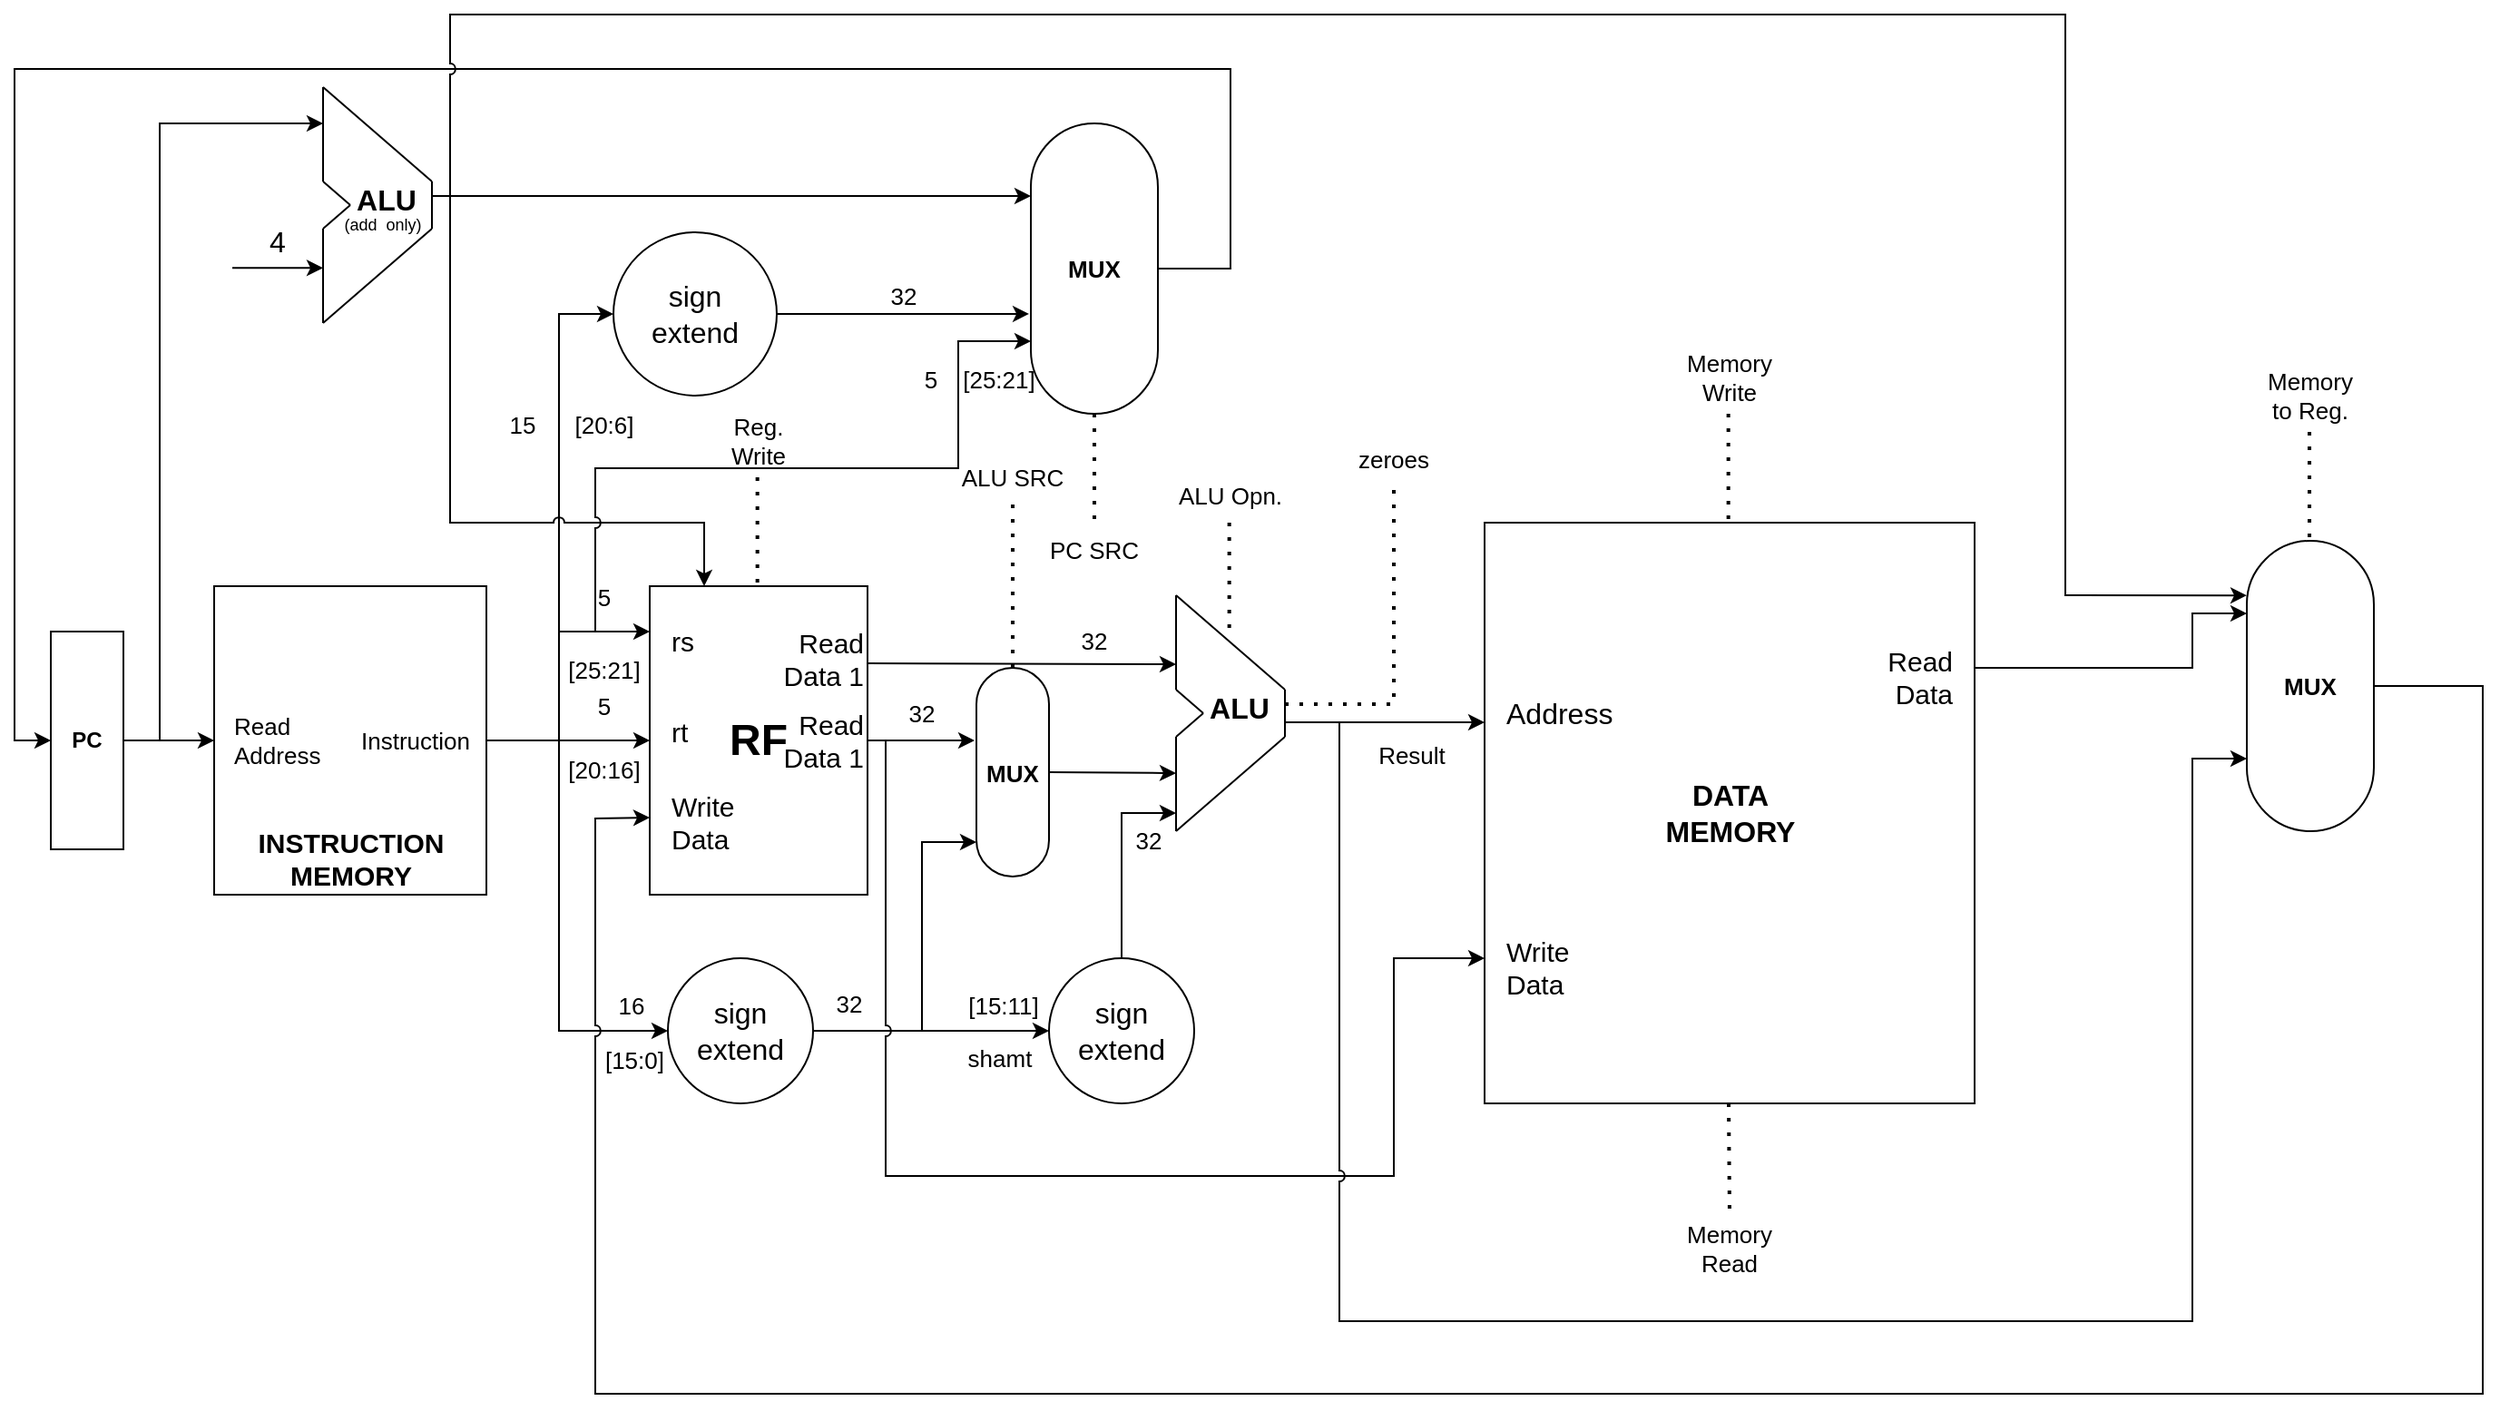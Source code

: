 <mxfile version="20.4.1" type="github">
  <diagram id="tAwUDvQRGgTVKRDvRyu4" name="Page-1">
    <mxGraphModel dx="1342" dy="1000" grid="1" gridSize="10" guides="1" tooltips="1" connect="1" arrows="0" fold="1" page="0" pageScale="1" pageWidth="850" pageHeight="1100" math="0" shadow="0">
      <root>
        <mxCell id="0" />
        <mxCell id="1" parent="0" />
        <mxCell id="PpJ_edgHexwW-YLdvDcn-1" value="&lt;b&gt;PC&lt;/b&gt;" style="rounded=0;whiteSpace=wrap;html=1;rotation=0;" parent="1" vertex="1">
          <mxGeometry x="20" y="220" width="40" height="120" as="geometry" />
        </mxCell>
        <mxCell id="PpJ_edgHexwW-YLdvDcn-6" style="edgeStyle=orthogonalEdgeStyle;rounded=0;orthogonalLoop=1;jettySize=auto;html=1;fontSize=9;strokeColor=default;exitX=1;exitY=0.5;exitDx=0;exitDy=0;" parent="1" source="PpJ_edgHexwW-YLdvDcn-4" target="PpJ_edgHexwW-YLdvDcn-5" edge="1">
          <mxGeometry relative="1" as="geometry">
            <Array as="points">
              <mxPoint x="320" y="280" />
              <mxPoint x="320" y="280" />
            </Array>
          </mxGeometry>
        </mxCell>
        <mxCell id="PpJ_edgHexwW-YLdvDcn-4" value="" style="rounded=0;whiteSpace=wrap;html=1;" parent="1" vertex="1">
          <mxGeometry x="110" y="195" width="150" height="170" as="geometry" />
        </mxCell>
        <mxCell id="PpJ_edgHexwW-YLdvDcn-5" value="" style="rounded=0;whiteSpace=wrap;html=1;fontSize=9;" parent="1" vertex="1">
          <mxGeometry x="350" y="195" width="120" height="170" as="geometry" />
        </mxCell>
        <mxCell id="PpJ_edgHexwW-YLdvDcn-8" value="" style="endArrow=classic;html=1;rounded=0;strokeColor=default;fontSize=9;startArrow=none;" parent="1" edge="1">
          <mxGeometry width="50" height="50" relative="1" as="geometry">
            <mxPoint x="310" y="220" as="sourcePoint" />
            <mxPoint x="350" y="220" as="targetPoint" />
            <Array as="points">
              <mxPoint x="300" y="220" />
            </Array>
          </mxGeometry>
        </mxCell>
        <mxCell id="PpJ_edgHexwW-YLdvDcn-10" value="" style="endArrow=classic;html=1;rounded=0;strokeColor=default;fontSize=9;entryX=0;entryY=0.5;entryDx=0;entryDy=0;" parent="1" target="PpJ_edgHexwW-YLdvDcn-44" edge="1">
          <mxGeometry width="50" height="50" relative="1" as="geometry">
            <mxPoint x="300" y="219.479" as="sourcePoint" />
            <mxPoint x="340" y="440" as="targetPoint" />
            <Array as="points">
              <mxPoint x="300" y="440" />
            </Array>
          </mxGeometry>
        </mxCell>
        <mxCell id="PpJ_edgHexwW-YLdvDcn-11" value="" style="endArrow=classic;html=1;rounded=0;strokeColor=default;fontSize=9;entryX=0;entryY=0.5;entryDx=0;entryDy=0;" parent="1" target="PpJ_edgHexwW-YLdvDcn-12" edge="1">
          <mxGeometry width="50" height="50" relative="1" as="geometry">
            <mxPoint x="300" y="220" as="sourcePoint" />
            <mxPoint x="340" y="40" as="targetPoint" />
            <Array as="points">
              <mxPoint x="300" y="45" />
            </Array>
          </mxGeometry>
        </mxCell>
        <mxCell id="PpJ_edgHexwW-YLdvDcn-12" value="" style="ellipse;whiteSpace=wrap;html=1;aspect=fixed;fontSize=9;" parent="1" vertex="1">
          <mxGeometry x="330" width="90" height="90" as="geometry" />
        </mxCell>
        <mxCell id="PpJ_edgHexwW-YLdvDcn-40" style="edgeStyle=orthogonalEdgeStyle;rounded=0;orthogonalLoop=1;jettySize=auto;html=1;exitX=1;exitY=0.5;exitDx=0;exitDy=0;entryX=0;entryY=0.5;entryDx=0;entryDy=0;strokeColor=default;fontSize=9;" parent="1" source="PpJ_edgHexwW-YLdvDcn-43" target="PpJ_edgHexwW-YLdvDcn-1" edge="1">
          <mxGeometry relative="1" as="geometry">
            <mxPoint x="650" y="25" as="sourcePoint" />
            <Array as="points">
              <mxPoint x="670" y="20" />
              <mxPoint x="670" y="-90" />
              <mxPoint y="-90" />
              <mxPoint y="280" />
            </Array>
          </mxGeometry>
        </mxCell>
        <mxCell id="PpJ_edgHexwW-YLdvDcn-18" value="" style="endArrow=classic;html=1;rounded=0;strokeColor=default;fontSize=9;" parent="1" edge="1">
          <mxGeometry width="50" height="50" relative="1" as="geometry">
            <mxPoint x="80" y="280" as="sourcePoint" />
            <mxPoint x="170" y="-60" as="targetPoint" />
            <Array as="points">
              <mxPoint x="80" y="-60" />
            </Array>
          </mxGeometry>
        </mxCell>
        <mxCell id="PpJ_edgHexwW-YLdvDcn-35" value="" style="group" parent="1" vertex="1" connectable="0">
          <mxGeometry x="640" y="200" width="60" height="130" as="geometry" />
        </mxCell>
        <mxCell id="PpJ_edgHexwW-YLdvDcn-19" value="" style="endArrow=none;html=1;rounded=0;strokeColor=default;fontSize=9;" parent="PpJ_edgHexwW-YLdvDcn-35" edge="1">
          <mxGeometry width="50" height="50" relative="1" as="geometry">
            <mxPoint y="130" as="sourcePoint" />
            <mxPoint x="60" y="78" as="targetPoint" />
          </mxGeometry>
        </mxCell>
        <mxCell id="PpJ_edgHexwW-YLdvDcn-20" value="" style="endArrow=none;html=1;rounded=0;strokeColor=default;fontSize=9;" parent="PpJ_edgHexwW-YLdvDcn-35" edge="1">
          <mxGeometry width="50" height="50" relative="1" as="geometry">
            <mxPoint as="sourcePoint" />
            <mxPoint x="60" y="52" as="targetPoint" />
          </mxGeometry>
        </mxCell>
        <mxCell id="PpJ_edgHexwW-YLdvDcn-22" value="" style="endArrow=none;html=1;rounded=0;strokeColor=default;fontSize=9;" parent="PpJ_edgHexwW-YLdvDcn-35" edge="1">
          <mxGeometry width="50" height="50" relative="1" as="geometry">
            <mxPoint y="78" as="sourcePoint" />
            <mxPoint x="15" y="65" as="targetPoint" />
          </mxGeometry>
        </mxCell>
        <mxCell id="PpJ_edgHexwW-YLdvDcn-24" value="" style="endArrow=none;html=1;rounded=0;strokeColor=default;fontSize=9;" parent="PpJ_edgHexwW-YLdvDcn-35" edge="1">
          <mxGeometry width="50" height="50" relative="1" as="geometry">
            <mxPoint y="52" as="sourcePoint" />
            <mxPoint x="15" y="65" as="targetPoint" />
          </mxGeometry>
        </mxCell>
        <mxCell id="PpJ_edgHexwW-YLdvDcn-25" value="" style="endArrow=none;html=1;rounded=0;strokeColor=default;fontSize=9;" parent="PpJ_edgHexwW-YLdvDcn-35" edge="1">
          <mxGeometry width="50" height="50" relative="1" as="geometry">
            <mxPoint y="52" as="sourcePoint" />
            <mxPoint as="targetPoint" />
          </mxGeometry>
        </mxCell>
        <mxCell id="PpJ_edgHexwW-YLdvDcn-26" value="" style="endArrow=none;html=1;rounded=0;strokeColor=default;fontSize=9;" parent="PpJ_edgHexwW-YLdvDcn-35" edge="1">
          <mxGeometry width="50" height="50" relative="1" as="geometry">
            <mxPoint y="130" as="sourcePoint" />
            <mxPoint y="78" as="targetPoint" />
          </mxGeometry>
        </mxCell>
        <mxCell id="PpJ_edgHexwW-YLdvDcn-27" value="" style="endArrow=none;html=1;rounded=0;strokeColor=default;fontSize=9;" parent="PpJ_edgHexwW-YLdvDcn-35" edge="1">
          <mxGeometry width="50" height="50" relative="1" as="geometry">
            <mxPoint x="60" y="78" as="sourcePoint" />
            <mxPoint x="60" y="52" as="targetPoint" />
          </mxGeometry>
        </mxCell>
        <mxCell id="PpJ_edgHexwW-YLdvDcn-101" value="" style="endArrow=none;dashed=1;html=1;dashPattern=1 3;strokeWidth=2;rounded=0;strokeColor=default;fontSize=13;jumpStyle=arc;exitX=0.5;exitY=1;exitDx=0;exitDy=0;" parent="PpJ_edgHexwW-YLdvDcn-35" edge="1">
          <mxGeometry width="50" height="50" relative="1" as="geometry">
            <mxPoint x="29.33" y="-40" as="sourcePoint" />
            <mxPoint x="29.33" y="20" as="targetPoint" />
          </mxGeometry>
        </mxCell>
        <mxCell id="PpJ_edgHexwW-YLdvDcn-117" value="&lt;font style=&quot;font-size: 16px;&quot;&gt;&lt;b&gt;ALU&lt;/b&gt;&lt;/font&gt;" style="text;html=1;strokeColor=none;fillColor=none;align=center;verticalAlign=middle;whiteSpace=wrap;rounded=0;fontSize=24;" parent="PpJ_edgHexwW-YLdvDcn-35" vertex="1">
          <mxGeometry x="10" y="50" width="50" height="20" as="geometry" />
        </mxCell>
        <mxCell id="PpJ_edgHexwW-YLdvDcn-36" value="" style="endArrow=classic;html=1;rounded=0;strokeColor=default;fontSize=9;" parent="1" edge="1">
          <mxGeometry width="50" height="50" relative="1" as="geometry">
            <mxPoint x="120" y="19.67" as="sourcePoint" />
            <mxPoint x="170" y="19.67" as="targetPoint" />
          </mxGeometry>
        </mxCell>
        <mxCell id="PpJ_edgHexwW-YLdvDcn-38" value="" style="endArrow=classic;html=1;rounded=0;strokeColor=default;fontSize=9;entryX=0;entryY=0.5;entryDx=0;entryDy=0;startArrow=none;" parent="1" target="PpJ_edgHexwW-YLdvDcn-4" edge="1">
          <mxGeometry width="50" height="50" relative="1" as="geometry">
            <mxPoint x="60" y="280" as="sourcePoint" />
            <mxPoint x="90" y="230" as="targetPoint" />
          </mxGeometry>
        </mxCell>
        <mxCell id="PpJ_edgHexwW-YLdvDcn-39" value="" style="endArrow=classic;html=1;rounded=0;strokeColor=default;fontSize=9;entryX=0;entryY=0.25;entryDx=0;entryDy=0;" parent="1" target="PpJ_edgHexwW-YLdvDcn-43" edge="1">
          <mxGeometry width="50" height="50" relative="1" as="geometry">
            <mxPoint x="230" y="-20" as="sourcePoint" />
            <mxPoint x="560" y="-10" as="targetPoint" />
          </mxGeometry>
        </mxCell>
        <mxCell id="PpJ_edgHexwW-YLdvDcn-41" value="" style="endArrow=classic;html=1;rounded=0;strokeColor=default;fontSize=9;entryX=-0.014;entryY=0.656;entryDx=0;entryDy=0;entryPerimeter=0;exitX=1;exitY=0.5;exitDx=0;exitDy=0;" parent="1" source="PpJ_edgHexwW-YLdvDcn-12" target="PpJ_edgHexwW-YLdvDcn-43" edge="1">
          <mxGeometry width="50" height="50" relative="1" as="geometry">
            <mxPoint x="340" y="170" as="sourcePoint" />
            <mxPoint x="560" y="61" as="targetPoint" />
          </mxGeometry>
        </mxCell>
        <mxCell id="PpJ_edgHexwW-YLdvDcn-43" value="&lt;b&gt;&lt;font style=&quot;font-size: 13px;&quot;&gt;MUX&lt;/font&gt;&lt;/b&gt;" style="rounded=1;whiteSpace=wrap;html=1;fontSize=9;arcSize=50;" parent="1" vertex="1">
          <mxGeometry x="560" y="-60" width="70" height="160" as="geometry" />
        </mxCell>
        <mxCell id="PpJ_edgHexwW-YLdvDcn-44" value="" style="ellipse;whiteSpace=wrap;html=1;aspect=fixed;fontSize=9;" parent="1" vertex="1">
          <mxGeometry x="360" y="400" width="80" height="80" as="geometry" />
        </mxCell>
        <mxCell id="PpJ_edgHexwW-YLdvDcn-56" value="" style="endArrow=none;html=1;rounded=0;strokeColor=default;fontSize=9;exitX=1;exitY=0.5;exitDx=0;exitDy=0;entryX=0;entryY=0.5;entryDx=0;entryDy=0;" parent="1" source="PpJ_edgHexwW-YLdvDcn-1" edge="1">
          <mxGeometry width="50" height="50" relative="1" as="geometry">
            <mxPoint x="60" y="280" as="sourcePoint" />
            <mxPoint x="70" y="280" as="targetPoint" />
          </mxGeometry>
        </mxCell>
        <mxCell id="PpJ_edgHexwW-YLdvDcn-63" value="&lt;b&gt;&lt;font style=&quot;font-size: 13px;&quot;&gt;MUX&lt;/font&gt;&lt;/b&gt;" style="rounded=1;whiteSpace=wrap;html=1;fontSize=9;arcSize=50;" parent="1" vertex="1">
          <mxGeometry x="530" y="240" width="40" height="115" as="geometry" />
        </mxCell>
        <mxCell id="PpJ_edgHexwW-YLdvDcn-64" value="" style="endArrow=classic;html=1;rounded=0;strokeColor=default;fontSize=13;exitX=1;exitY=0.5;exitDx=0;exitDy=0;" parent="1" source="PpJ_edgHexwW-YLdvDcn-44" edge="1">
          <mxGeometry width="50" height="50" relative="1" as="geometry">
            <mxPoint x="220" y="250" as="sourcePoint" />
            <mxPoint x="530" y="336" as="targetPoint" />
            <Array as="points">
              <mxPoint x="500" y="440" />
              <mxPoint x="500" y="336" />
            </Array>
          </mxGeometry>
        </mxCell>
        <mxCell id="PpJ_edgHexwW-YLdvDcn-65" value="" style="group" parent="1" vertex="1" connectable="0">
          <mxGeometry x="170" y="-80" width="65" height="130" as="geometry" />
        </mxCell>
        <mxCell id="PpJ_edgHexwW-YLdvDcn-66" value="" style="endArrow=none;html=1;rounded=0;strokeColor=default;fontSize=9;" parent="PpJ_edgHexwW-YLdvDcn-65" edge="1">
          <mxGeometry width="50" height="50" relative="1" as="geometry">
            <mxPoint y="130" as="sourcePoint" />
            <mxPoint x="60" y="78" as="targetPoint" />
          </mxGeometry>
        </mxCell>
        <mxCell id="PpJ_edgHexwW-YLdvDcn-67" value="" style="endArrow=none;html=1;rounded=0;strokeColor=default;fontSize=9;" parent="PpJ_edgHexwW-YLdvDcn-65" edge="1">
          <mxGeometry width="50" height="50" relative="1" as="geometry">
            <mxPoint as="sourcePoint" />
            <mxPoint x="60" y="52" as="targetPoint" />
          </mxGeometry>
        </mxCell>
        <mxCell id="PpJ_edgHexwW-YLdvDcn-68" value="" style="endArrow=none;html=1;rounded=0;strokeColor=default;fontSize=9;" parent="PpJ_edgHexwW-YLdvDcn-65" edge="1">
          <mxGeometry width="50" height="50" relative="1" as="geometry">
            <mxPoint y="78" as="sourcePoint" />
            <mxPoint x="15" y="65" as="targetPoint" />
          </mxGeometry>
        </mxCell>
        <mxCell id="PpJ_edgHexwW-YLdvDcn-69" value="" style="endArrow=none;html=1;rounded=0;strokeColor=default;fontSize=9;" parent="PpJ_edgHexwW-YLdvDcn-65" edge="1">
          <mxGeometry width="50" height="50" relative="1" as="geometry">
            <mxPoint y="52" as="sourcePoint" />
            <mxPoint x="15" y="65" as="targetPoint" />
          </mxGeometry>
        </mxCell>
        <mxCell id="PpJ_edgHexwW-YLdvDcn-70" value="" style="endArrow=none;html=1;rounded=0;strokeColor=default;fontSize=9;" parent="PpJ_edgHexwW-YLdvDcn-65" edge="1">
          <mxGeometry width="50" height="50" relative="1" as="geometry">
            <mxPoint y="52" as="sourcePoint" />
            <mxPoint as="targetPoint" />
          </mxGeometry>
        </mxCell>
        <mxCell id="PpJ_edgHexwW-YLdvDcn-71" value="" style="endArrow=none;html=1;rounded=0;strokeColor=default;fontSize=9;" parent="PpJ_edgHexwW-YLdvDcn-65" edge="1">
          <mxGeometry width="50" height="50" relative="1" as="geometry">
            <mxPoint y="130" as="sourcePoint" />
            <mxPoint y="78" as="targetPoint" />
          </mxGeometry>
        </mxCell>
        <mxCell id="PpJ_edgHexwW-YLdvDcn-72" value="" style="endArrow=none;html=1;rounded=0;strokeColor=default;fontSize=9;" parent="PpJ_edgHexwW-YLdvDcn-65" edge="1">
          <mxGeometry width="50" height="50" relative="1" as="geometry">
            <mxPoint x="60" y="78" as="sourcePoint" />
            <mxPoint x="60" y="52" as="targetPoint" />
          </mxGeometry>
        </mxCell>
        <mxCell id="PpJ_edgHexwW-YLdvDcn-118" value="&lt;font style=&quot;font-size: 16px;&quot;&gt;&lt;b&gt;ALU&lt;/b&gt;&lt;/font&gt;" style="text;html=1;strokeColor=none;fillColor=none;align=center;verticalAlign=middle;whiteSpace=wrap;rounded=0;fontSize=24;" parent="PpJ_edgHexwW-YLdvDcn-65" vertex="1">
          <mxGeometry x="10" y="50" width="50" height="20" as="geometry" />
        </mxCell>
        <mxCell id="N1BQ8RMYfaFA8PW3XxpZ-12" value="&lt;font style=&quot;font-size: 9px;&quot;&gt;(add&amp;nbsp; only)&lt;br&gt;&lt;/font&gt;" style="text;html=1;strokeColor=none;fillColor=none;align=center;verticalAlign=middle;whiteSpace=wrap;rounded=0;" parent="PpJ_edgHexwW-YLdvDcn-65" vertex="1">
          <mxGeometry x="2.5" y="60" width="60" height="30" as="geometry" />
        </mxCell>
        <mxCell id="PpJ_edgHexwW-YLdvDcn-81" value="" style="endArrow=classic;html=1;rounded=0;strokeColor=default;fontSize=13;exitX=1;exitY=0.25;exitDx=0;exitDy=0;" parent="1" source="PpJ_edgHexwW-YLdvDcn-5" edge="1">
          <mxGeometry width="50" height="50" relative="1" as="geometry">
            <mxPoint x="220" y="250" as="sourcePoint" />
            <mxPoint x="640" y="238" as="targetPoint" />
          </mxGeometry>
        </mxCell>
        <mxCell id="PpJ_edgHexwW-YLdvDcn-82" value="" style="endArrow=classic;html=1;rounded=0;strokeColor=default;fontSize=13;exitX=1;exitY=0.5;exitDx=0;exitDy=0;" parent="1" source="PpJ_edgHexwW-YLdvDcn-63" edge="1">
          <mxGeometry width="50" height="50" relative="1" as="geometry">
            <mxPoint x="220" y="250" as="sourcePoint" />
            <mxPoint x="640" y="298" as="targetPoint" />
          </mxGeometry>
        </mxCell>
        <mxCell id="PpJ_edgHexwW-YLdvDcn-83" value="" style="endArrow=classic;html=1;rounded=0;strokeColor=default;fontSize=13;jumpStyle=arc;entryX=0.25;entryY=0;entryDx=0;entryDy=0;" parent="1" target="PpJ_edgHexwW-YLdvDcn-5" edge="1">
          <mxGeometry width="50" height="50" relative="1" as="geometry">
            <mxPoint x="240" y="-20" as="sourcePoint" />
            <mxPoint x="270" y="200" as="targetPoint" />
            <Array as="points">
              <mxPoint x="240" y="160" />
              <mxPoint x="380" y="160" />
            </Array>
          </mxGeometry>
        </mxCell>
        <mxCell id="PpJ_edgHexwW-YLdvDcn-84" value="" style="endArrow=classic;html=1;rounded=0;strokeColor=default;fontSize=13;jumpStyle=arc;exitX=1;exitY=0.5;exitDx=0;exitDy=0;entryX=-0.025;entryY=0.348;entryDx=0;entryDy=0;entryPerimeter=0;" parent="1" source="PpJ_edgHexwW-YLdvDcn-5" target="PpJ_edgHexwW-YLdvDcn-63" edge="1">
          <mxGeometry width="50" height="50" relative="1" as="geometry">
            <mxPoint x="220" y="250" as="sourcePoint" />
            <mxPoint x="270" y="200" as="targetPoint" />
          </mxGeometry>
        </mxCell>
        <mxCell id="PpJ_edgHexwW-YLdvDcn-85" value="" style="endArrow=classic;html=1;rounded=0;strokeColor=default;fontSize=13;jumpStyle=arc;entryX=0;entryY=0.75;entryDx=0;entryDy=0;" parent="1" edge="1">
          <mxGeometry width="50" height="50" relative="1" as="geometry">
            <mxPoint x="480" y="280" as="sourcePoint" />
            <mxPoint x="810" y="400" as="targetPoint" />
            <Array as="points">
              <mxPoint x="480" y="520" />
              <mxPoint x="760" y="520" />
              <mxPoint x="760" y="400" />
            </Array>
          </mxGeometry>
        </mxCell>
        <mxCell id="PpJ_edgHexwW-YLdvDcn-90" value="" style="endArrow=classic;html=1;rounded=0;strokeColor=default;fontSize=13;jumpStyle=arc;" parent="1" edge="1">
          <mxGeometry width="50" height="50" relative="1" as="geometry">
            <mxPoint x="700" y="270" as="sourcePoint" />
            <mxPoint x="810" y="270" as="targetPoint" />
          </mxGeometry>
        </mxCell>
        <mxCell id="PpJ_edgHexwW-YLdvDcn-92" value="&lt;b&gt;&lt;font style=&quot;font-size: 13px;&quot;&gt;MUX&lt;/font&gt;&lt;/b&gt;" style="rounded=1;whiteSpace=wrap;html=1;fontSize=9;arcSize=50;" parent="1" vertex="1">
          <mxGeometry x="1230" y="170" width="70" height="160" as="geometry" />
        </mxCell>
        <mxCell id="PpJ_edgHexwW-YLdvDcn-93" value="" style="endArrow=classic;html=1;rounded=0;strokeColor=default;fontSize=13;jumpStyle=arc;entryX=0;entryY=0.75;entryDx=0;entryDy=0;snapToPoint=1;" parent="1" target="PpJ_edgHexwW-YLdvDcn-92" edge="1">
          <mxGeometry width="50" height="50" relative="1" as="geometry">
            <mxPoint x="730" y="280" as="sourcePoint" />
            <mxPoint x="960" y="210" as="targetPoint" />
            <Array as="points">
              <mxPoint x="730" y="600" />
              <mxPoint x="1200" y="600" />
              <mxPoint x="1200" y="290" />
            </Array>
          </mxGeometry>
        </mxCell>
        <mxCell id="PpJ_edgHexwW-YLdvDcn-94" value="" style="endArrow=none;html=1;rounded=0;strokeColor=default;fontSize=13;jumpStyle=none;" parent="1" edge="1">
          <mxGeometry width="50" height="50" relative="1" as="geometry">
            <mxPoint x="730" y="280" as="sourcePoint" />
            <mxPoint x="730" y="270" as="targetPoint" />
          </mxGeometry>
        </mxCell>
        <mxCell id="PpJ_edgHexwW-YLdvDcn-95" value="" style="endArrow=classic;html=1;rounded=0;strokeColor=default;fontSize=13;jumpStyle=none;entryX=0;entryY=0.25;entryDx=0;entryDy=0;exitX=1;exitY=0.25;exitDx=0;exitDy=0;" parent="1" source="PpJ_edgHexwW-YLdvDcn-97" target="PpJ_edgHexwW-YLdvDcn-92" edge="1">
          <mxGeometry width="50" height="50" relative="1" as="geometry">
            <mxPoint x="1130" y="210" as="sourcePoint" />
            <mxPoint x="1310" y="210" as="targetPoint" />
            <Array as="points">
              <mxPoint x="1200" y="240" />
              <mxPoint x="1200" y="210" />
            </Array>
          </mxGeometry>
        </mxCell>
        <mxCell id="PpJ_edgHexwW-YLdvDcn-96" value="" style="endArrow=classic;html=1;rounded=0;strokeColor=default;fontSize=13;jumpStyle=arc;exitX=1;exitY=0.5;exitDx=0;exitDy=0;entryX=0;entryY=0.75;entryDx=0;entryDy=0;" parent="1" source="PpJ_edgHexwW-YLdvDcn-92" target="PpJ_edgHexwW-YLdvDcn-5" edge="1">
          <mxGeometry width="50" height="50" relative="1" as="geometry">
            <mxPoint x="890" y="260" as="sourcePoint" />
            <mxPoint x="940" y="210" as="targetPoint" />
            <Array as="points">
              <mxPoint x="1360" y="250" />
              <mxPoint x="1360" y="640" />
              <mxPoint x="320" y="640" />
              <mxPoint x="320" y="323" />
            </Array>
          </mxGeometry>
        </mxCell>
        <mxCell id="PpJ_edgHexwW-YLdvDcn-97" value="" style="rounded=0;whiteSpace=wrap;html=1;fontSize=13;fillColor=none;" parent="1" vertex="1">
          <mxGeometry x="810" y="160" width="270" height="320" as="geometry" />
        </mxCell>
        <mxCell id="PpJ_edgHexwW-YLdvDcn-99" value="" style="endArrow=none;dashed=1;html=1;dashPattern=1 3;strokeWidth=2;rounded=0;strokeColor=default;fontSize=13;jumpStyle=arc;exitX=0.5;exitY=1;exitDx=0;exitDy=0;" parent="1" source="PpJ_edgHexwW-YLdvDcn-43" edge="1">
          <mxGeometry width="50" height="50" relative="1" as="geometry">
            <mxPoint x="370" y="320" as="sourcePoint" />
            <mxPoint x="595" y="160" as="targetPoint" />
          </mxGeometry>
        </mxCell>
        <mxCell id="PpJ_edgHexwW-YLdvDcn-100" value="" style="endArrow=none;dashed=1;html=1;dashPattern=1 3;strokeWidth=2;rounded=0;strokeColor=default;fontSize=13;jumpStyle=arc;" parent="1" edge="1">
          <mxGeometry width="50" height="50" relative="1" as="geometry">
            <mxPoint x="550" y="150" as="sourcePoint" />
            <mxPoint x="550" y="240" as="targetPoint" />
          </mxGeometry>
        </mxCell>
        <mxCell id="PpJ_edgHexwW-YLdvDcn-102" value="" style="endArrow=none;dashed=1;html=1;dashPattern=1 3;strokeWidth=2;rounded=0;strokeColor=default;fontSize=13;jumpStyle=arc;exitX=0.5;exitY=1;exitDx=0;exitDy=0;" parent="1" edge="1">
          <mxGeometry width="50" height="50" relative="1" as="geometry">
            <mxPoint x="944.33" y="100" as="sourcePoint" />
            <mxPoint x="944.33" y="160" as="targetPoint" />
          </mxGeometry>
        </mxCell>
        <mxCell id="PpJ_edgHexwW-YLdvDcn-103" value="" style="endArrow=none;dashed=1;html=1;dashPattern=1 3;strokeWidth=2;rounded=0;strokeColor=default;fontSize=13;jumpStyle=arc;exitX=0.5;exitY=1;exitDx=0;exitDy=0;" parent="1" edge="1">
          <mxGeometry width="50" height="50" relative="1" as="geometry">
            <mxPoint x="409.33" y="135" as="sourcePoint" />
            <mxPoint x="409.33" y="195" as="targetPoint" />
          </mxGeometry>
        </mxCell>
        <mxCell id="PpJ_edgHexwW-YLdvDcn-107" value="&lt;div align=&quot;left&quot;&gt;Read Address&lt;br&gt;&lt;/div&gt;" style="text;html=1;strokeColor=none;fillColor=none;align=center;verticalAlign=middle;whiteSpace=wrap;rounded=0;fontSize=13;" parent="1" vertex="1">
          <mxGeometry x="120" y="265" width="60" height="30" as="geometry" />
        </mxCell>
        <mxCell id="PpJ_edgHexwW-YLdvDcn-108" value="&lt;div style=&quot;font-size: 15px;&quot; align=&quot;center&quot;&gt;&lt;b&gt;&lt;font style=&quot;font-size: 15px;&quot;&gt;INSTRUCTION&lt;/font&gt;&lt;/b&gt;&lt;/div&gt;&lt;div style=&quot;font-size: 15px;&quot; align=&quot;center&quot;&gt;&lt;b&gt;&lt;font style=&quot;font-size: 15px;&quot;&gt;MEMORY&lt;br&gt;&lt;/font&gt;&lt;/b&gt;&lt;/div&gt;" style="text;html=1;strokeColor=none;fillColor=none;align=center;verticalAlign=middle;whiteSpace=wrap;rounded=0;fontSize=13;" parent="1" vertex="1">
          <mxGeometry x="137.5" y="330" width="95" height="30" as="geometry" />
        </mxCell>
        <mxCell id="PpJ_edgHexwW-YLdvDcn-109" value="&lt;div align=&quot;right&quot;&gt;Instruction&lt;/div&gt;" style="text;html=1;strokeColor=none;fillColor=none;align=right;verticalAlign=middle;whiteSpace=wrap;rounded=0;fontSize=13;" parent="1" vertex="1">
          <mxGeometry x="180" y="265" width="72.5" height="30" as="geometry" />
        </mxCell>
        <mxCell id="PpJ_edgHexwW-YLdvDcn-110" value="&lt;b&gt;&lt;font style=&quot;font-size: 24px;&quot;&gt;RF&lt;/font&gt;&lt;/b&gt;" style="text;html=1;strokeColor=none;fillColor=none;align=center;verticalAlign=middle;whiteSpace=wrap;rounded=0;fontSize=15;" parent="1" vertex="1">
          <mxGeometry x="380" y="265" width="60" height="30" as="geometry" />
        </mxCell>
        <mxCell id="PpJ_edgHexwW-YLdvDcn-111" value="&lt;div align=&quot;left&quot;&gt;rs&lt;/div&gt;" style="text;html=1;strokeColor=none;fillColor=none;align=left;verticalAlign=middle;whiteSpace=wrap;rounded=0;fontSize=15;" parent="1" vertex="1">
          <mxGeometry x="360" y="210" width="30" height="30" as="geometry" />
        </mxCell>
        <mxCell id="PpJ_edgHexwW-YLdvDcn-112" value="rt" style="text;html=1;strokeColor=none;fillColor=none;align=left;verticalAlign=middle;whiteSpace=wrap;rounded=0;fontSize=15;" parent="1" vertex="1">
          <mxGeometry x="360" y="260" width="30" height="30" as="geometry" />
        </mxCell>
        <mxCell id="PpJ_edgHexwW-YLdvDcn-114" value="&lt;div align=&quot;left&quot;&gt;Write Data&lt;/div&gt;" style="text;html=1;strokeColor=none;fillColor=none;align=left;verticalAlign=middle;whiteSpace=wrap;rounded=0;fontSize=15;" parent="1" vertex="1">
          <mxGeometry x="360" y="310" width="60" height="30" as="geometry" />
        </mxCell>
        <mxCell id="PpJ_edgHexwW-YLdvDcn-115" value="&lt;div align=&quot;right&quot;&gt;Read Data 1&lt;br&gt;&lt;/div&gt;" style="text;html=1;strokeColor=none;fillColor=none;align=right;verticalAlign=middle;whiteSpace=wrap;rounded=0;fontSize=15;" parent="1" vertex="1">
          <mxGeometry x="410" y="220" width="60" height="30" as="geometry" />
        </mxCell>
        <mxCell id="PpJ_edgHexwW-YLdvDcn-116" value="&lt;div align=&quot;right&quot;&gt;Read Data 1&lt;br&gt;&lt;/div&gt;" style="text;html=1;strokeColor=none;fillColor=none;align=right;verticalAlign=middle;whiteSpace=wrap;rounded=0;fontSize=15;" parent="1" vertex="1">
          <mxGeometry x="410" y="265" width="60" height="30" as="geometry" />
        </mxCell>
        <mxCell id="PpJ_edgHexwW-YLdvDcn-121" value="&lt;div align=&quot;left&quot;&gt;Address&lt;/div&gt;" style="text;html=1;strokeColor=none;fillColor=none;align=left;verticalAlign=middle;whiteSpace=wrap;rounded=0;fontSize=16;" parent="1" vertex="1">
          <mxGeometry x="820" y="250" width="60" height="30" as="geometry" />
        </mxCell>
        <mxCell id="PpJ_edgHexwW-YLdvDcn-122" value="&lt;div align=&quot;left&quot;&gt;Write Data&lt;/div&gt;" style="text;html=1;strokeColor=none;fillColor=none;align=left;verticalAlign=middle;whiteSpace=wrap;rounded=0;fontSize=15;" parent="1" vertex="1">
          <mxGeometry x="820" y="390" width="60" height="30" as="geometry" />
        </mxCell>
        <mxCell id="PpJ_edgHexwW-YLdvDcn-123" value="&lt;div align=&quot;right&quot;&gt;Read Data&lt;br&gt;&lt;/div&gt;" style="text;html=1;strokeColor=none;fillColor=none;align=right;verticalAlign=middle;whiteSpace=wrap;rounded=0;fontSize=15;" parent="1" vertex="1">
          <mxGeometry x="1010" y="230" width="60" height="30" as="geometry" />
        </mxCell>
        <mxCell id="PpJ_edgHexwW-YLdvDcn-124" value="" style="endArrow=none;dashed=1;html=1;dashPattern=1 3;strokeWidth=2;rounded=0;strokeColor=default;fontSize=13;jumpStyle=arc;exitX=0.5;exitY=1;exitDx=0;exitDy=0;" parent="1" edge="1">
          <mxGeometry width="50" height="50" relative="1" as="geometry">
            <mxPoint x="944.5" y="480" as="sourcePoint" />
            <mxPoint x="945" y="540" as="targetPoint" />
          </mxGeometry>
        </mxCell>
        <mxCell id="PpJ_edgHexwW-YLdvDcn-125" value="&lt;div&gt;&lt;b&gt;DATA&lt;/b&gt;&lt;/div&gt;&lt;div&gt;&lt;b&gt;MEMORY&lt;br&gt;&lt;/b&gt;&lt;/div&gt;" style="text;html=1;strokeColor=none;fillColor=none;align=center;verticalAlign=middle;whiteSpace=wrap;rounded=0;fontSize=16;" parent="1" vertex="1">
          <mxGeometry x="902.5" y="305" width="85" height="30" as="geometry" />
        </mxCell>
        <mxCell id="PpJ_edgHexwW-YLdvDcn-126" value="" style="endArrow=none;dashed=1;html=1;dashPattern=1 3;strokeWidth=2;rounded=0;strokeColor=default;fontSize=13;jumpStyle=arc;exitX=0.5;exitY=1;exitDx=0;exitDy=0;" parent="1" edge="1">
          <mxGeometry width="50" height="50" relative="1" as="geometry">
            <mxPoint x="1264.5" y="110" as="sourcePoint" />
            <mxPoint x="1264.5" y="170" as="targetPoint" />
          </mxGeometry>
        </mxCell>
        <mxCell id="PpJ_edgHexwW-YLdvDcn-127" value="&lt;div&gt;sign&lt;/div&gt;&lt;div&gt;extend&lt;br&gt;&lt;/div&gt;" style="text;html=1;strokeColor=none;fillColor=none;align=center;verticalAlign=middle;whiteSpace=wrap;rounded=0;fontSize=16;" parent="1" vertex="1">
          <mxGeometry x="370" y="425" width="60" height="30" as="geometry" />
        </mxCell>
        <mxCell id="PpJ_edgHexwW-YLdvDcn-128" value="&lt;div&gt;sign&lt;/div&gt;&lt;div&gt;extend&lt;br&gt;&lt;/div&gt;" style="text;html=1;strokeColor=none;fillColor=none;align=center;verticalAlign=middle;whiteSpace=wrap;rounded=0;fontSize=16;" parent="1" vertex="1">
          <mxGeometry x="345" y="30" width="60" height="30" as="geometry" />
        </mxCell>
        <mxCell id="PpJ_edgHexwW-YLdvDcn-129" value="&lt;font style=&quot;font-size: 13px;&quot;&gt;5&lt;/font&gt;" style="text;html=1;strokeColor=none;fillColor=none;align=center;verticalAlign=middle;whiteSpace=wrap;rounded=0;fontSize=16;" parent="1" vertex="1">
          <mxGeometry x="300" y="190" width="50" height="20" as="geometry" />
        </mxCell>
        <mxCell id="PpJ_edgHexwW-YLdvDcn-130" value="&lt;font style=&quot;font-size: 13px;&quot;&gt;5&lt;/font&gt;" style="text;html=1;strokeColor=none;fillColor=none;align=center;verticalAlign=middle;whiteSpace=wrap;rounded=0;fontSize=16;" parent="1" vertex="1">
          <mxGeometry x="300" y="250" width="50" height="20" as="geometry" />
        </mxCell>
        <mxCell id="PpJ_edgHexwW-YLdvDcn-131" value="&lt;div align=&quot;center&quot;&gt;&lt;font style=&quot;font-size: 13px;&quot;&gt;[25:21]&lt;/font&gt;&lt;/div&gt;" style="text;html=1;strokeColor=none;fillColor=none;align=center;verticalAlign=middle;whiteSpace=wrap;rounded=0;fontSize=16;" parent="1" vertex="1">
          <mxGeometry x="300" y="230" width="50" height="20" as="geometry" />
        </mxCell>
        <mxCell id="PpJ_edgHexwW-YLdvDcn-133" value="&lt;div align=&quot;center&quot;&gt;&lt;font style=&quot;font-size: 13px;&quot;&gt;[20:16]&lt;/font&gt;&lt;/div&gt;" style="text;html=1;strokeColor=none;fillColor=none;align=center;verticalAlign=middle;whiteSpace=wrap;rounded=0;fontSize=16;" parent="1" vertex="1">
          <mxGeometry x="300" y="280" width="50" height="30" as="geometry" />
        </mxCell>
        <mxCell id="PpJ_edgHexwW-YLdvDcn-135" value="&lt;font style=&quot;font-size: 13px;&quot;&gt;16&lt;/font&gt;" style="text;html=1;strokeColor=none;fillColor=none;align=center;verticalAlign=middle;whiteSpace=wrap;rounded=0;fontSize=16;" parent="1" vertex="1">
          <mxGeometry x="320" y="410" width="40" height="30" as="geometry" />
        </mxCell>
        <mxCell id="PpJ_edgHexwW-YLdvDcn-136" value="&lt;div align=&quot;right&quot;&gt;&lt;font style=&quot;font-size: 13px;&quot;&gt;[15:0]&lt;/font&gt;&lt;/div&gt;" style="text;html=1;strokeColor=none;fillColor=none;align=right;verticalAlign=middle;whiteSpace=wrap;rounded=0;fontSize=16;" parent="1" vertex="1">
          <mxGeometry x="310" y="440" width="50" height="30" as="geometry" />
        </mxCell>
        <mxCell id="PpJ_edgHexwW-YLdvDcn-137" value="32" style="text;html=1;strokeColor=none;fillColor=none;align=center;verticalAlign=middle;whiteSpace=wrap;rounded=0;fontSize=13;" parent="1" vertex="1">
          <mxGeometry x="565" y="210" width="60" height="30" as="geometry" />
        </mxCell>
        <mxCell id="PpJ_edgHexwW-YLdvDcn-139" value="32" style="text;html=1;strokeColor=none;fillColor=none;align=center;verticalAlign=middle;whiteSpace=wrap;rounded=0;fontSize=13;" parent="1" vertex="1">
          <mxGeometry x="440" y="410" width="40" height="30" as="geometry" />
        </mxCell>
        <mxCell id="PpJ_edgHexwW-YLdvDcn-141" value="32" style="text;html=1;strokeColor=none;fillColor=none;align=center;verticalAlign=middle;whiteSpace=wrap;rounded=0;fontSize=13;" parent="1" vertex="1">
          <mxGeometry x="470" y="250" width="60" height="30" as="geometry" />
        </mxCell>
        <mxCell id="PpJ_edgHexwW-YLdvDcn-143" value="&lt;font style=&quot;font-size: 13px;&quot;&gt;[15:11]&lt;/font&gt;" style="text;html=1;strokeColor=none;fillColor=none;align=center;verticalAlign=middle;whiteSpace=wrap;rounded=0;fontSize=16;" parent="1" vertex="1">
          <mxGeometry x="525" y="410" width="40" height="30" as="geometry" />
        </mxCell>
        <mxCell id="PpJ_edgHexwW-YLdvDcn-144" value="shamt" style="text;html=1;strokeColor=none;fillColor=none;align=center;verticalAlign=middle;whiteSpace=wrap;rounded=0;fontSize=13;" parent="1" vertex="1">
          <mxGeometry x="522.5" y="440" width="40" height="30" as="geometry" />
        </mxCell>
        <mxCell id="PpJ_edgHexwW-YLdvDcn-145" value="zeroes" style="text;html=1;strokeColor=none;fillColor=none;align=center;verticalAlign=middle;whiteSpace=wrap;rounded=0;fontSize=13;" parent="1" vertex="1">
          <mxGeometry x="730" y="110" width="60" height="30" as="geometry" />
        </mxCell>
        <mxCell id="PpJ_edgHexwW-YLdvDcn-146" value="Result" style="text;html=1;strokeColor=none;fillColor=none;align=center;verticalAlign=middle;whiteSpace=wrap;rounded=0;fontSize=13;" parent="1" vertex="1">
          <mxGeometry x="730" y="275" width="80" height="25" as="geometry" />
        </mxCell>
        <mxCell id="PpJ_edgHexwW-YLdvDcn-147" value="4" style="text;html=1;strokeColor=none;fillColor=none;align=center;verticalAlign=middle;whiteSpace=wrap;rounded=0;fontSize=16;" parent="1" vertex="1">
          <mxGeometry x="120" y="-10" width="50" height="30" as="geometry" />
        </mxCell>
        <mxCell id="PpJ_edgHexwW-YLdvDcn-148" value="32" style="text;html=1;strokeColor=none;fillColor=none;align=center;verticalAlign=middle;whiteSpace=wrap;rounded=0;fontSize=13;" parent="1" vertex="1">
          <mxGeometry x="460" y="20" width="60" height="30" as="geometry" />
        </mxCell>
        <mxCell id="PpJ_edgHexwW-YLdvDcn-149" value="&lt;div align=&quot;center&quot;&gt;&lt;font style=&quot;font-size: 13px;&quot;&gt;[20:6]&lt;/font&gt;&lt;/div&gt;" style="text;html=1;strokeColor=none;fillColor=none;align=center;verticalAlign=middle;whiteSpace=wrap;rounded=0;fontSize=16;" parent="1" vertex="1">
          <mxGeometry x="300" y="90" width="50" height="30" as="geometry" />
        </mxCell>
        <mxCell id="PpJ_edgHexwW-YLdvDcn-150" value="&lt;font style=&quot;font-size: 13px;&quot;&gt;15&lt;/font&gt;" style="text;html=1;strokeColor=none;fillColor=none;align=center;verticalAlign=middle;whiteSpace=wrap;rounded=0;fontSize=16;" parent="1" vertex="1">
          <mxGeometry x="260" y="90" width="40" height="30" as="geometry" />
        </mxCell>
        <mxCell id="PpJ_edgHexwW-YLdvDcn-151" value="PC SRC" style="text;html=1;strokeColor=none;fillColor=none;align=center;verticalAlign=middle;whiteSpace=wrap;rounded=0;fontSize=13;" parent="1" vertex="1">
          <mxGeometry x="565" y="160" width="60" height="30" as="geometry" />
        </mxCell>
        <mxCell id="PpJ_edgHexwW-YLdvDcn-155" value="&lt;div&gt;Reg.&lt;/div&gt;&lt;div&gt;Write&lt;br&gt;&lt;/div&gt;" style="text;html=1;strokeColor=none;fillColor=none;align=center;verticalAlign=middle;whiteSpace=wrap;rounded=0;fontSize=13;" parent="1" vertex="1">
          <mxGeometry x="380" y="100" width="60" height="30" as="geometry" />
        </mxCell>
        <mxCell id="PpJ_edgHexwW-YLdvDcn-156" value="ALU SRC" style="text;html=1;strokeColor=none;fillColor=none;align=center;verticalAlign=middle;whiteSpace=wrap;rounded=0;fontSize=13;" parent="1" vertex="1">
          <mxGeometry x="520" y="120" width="60" height="30" as="geometry" />
        </mxCell>
        <mxCell id="PpJ_edgHexwW-YLdvDcn-157" value="ALU Opn." style="text;html=1;strokeColor=none;fillColor=none;align=center;verticalAlign=middle;whiteSpace=wrap;rounded=0;fontSize=13;" parent="1" vertex="1">
          <mxGeometry x="640" y="130" width="60" height="30" as="geometry" />
        </mxCell>
        <mxCell id="PpJ_edgHexwW-YLdvDcn-158" value="Memory Write" style="text;html=1;strokeColor=none;fillColor=none;align=center;verticalAlign=middle;whiteSpace=wrap;rounded=0;fontSize=13;" parent="1" vertex="1">
          <mxGeometry x="915" y="60" width="60" height="40" as="geometry" />
        </mxCell>
        <mxCell id="PpJ_edgHexwW-YLdvDcn-159" value="Memory Read" style="text;html=1;strokeColor=none;fillColor=none;align=center;verticalAlign=middle;whiteSpace=wrap;rounded=0;fontSize=13;" parent="1" vertex="1">
          <mxGeometry x="915" y="540" width="60" height="40" as="geometry" />
        </mxCell>
        <mxCell id="PpJ_edgHexwW-YLdvDcn-160" value="&lt;div&gt;Memory to Reg.&lt;br&gt;&lt;/div&gt;" style="text;html=1;strokeColor=none;fillColor=none;align=center;verticalAlign=middle;whiteSpace=wrap;rounded=0;fontSize=13;" parent="1" vertex="1">
          <mxGeometry x="1235" y="70" width="60" height="40" as="geometry" />
        </mxCell>
        <mxCell id="N1BQ8RMYfaFA8PW3XxpZ-2" value="" style="endArrow=classic;html=1;rounded=0;entryX=0;entryY=0.75;entryDx=0;entryDy=0;jumpStyle=arc;" parent="1" target="PpJ_edgHexwW-YLdvDcn-43" edge="1">
          <mxGeometry width="50" height="50" relative="1" as="geometry">
            <mxPoint x="320" y="220" as="sourcePoint" />
            <mxPoint x="240" y="140" as="targetPoint" />
            <Array as="points">
              <mxPoint x="320" y="130" />
              <mxPoint x="520" y="130" />
              <mxPoint x="520" y="60" />
            </Array>
          </mxGeometry>
        </mxCell>
        <mxCell id="N1BQ8RMYfaFA8PW3XxpZ-3" value="&lt;div align=&quot;center&quot;&gt;&lt;font style=&quot;font-size: 13px;&quot;&gt;[25:21]&lt;/font&gt;&lt;/div&gt;" style="text;html=1;strokeColor=none;fillColor=none;align=center;verticalAlign=middle;whiteSpace=wrap;rounded=0;fontSize=16;" parent="1" vertex="1">
          <mxGeometry x="520" y="70" width="45" height="20" as="geometry" />
        </mxCell>
        <mxCell id="N1BQ8RMYfaFA8PW3XxpZ-4" value="&lt;font style=&quot;font-size: 13px;&quot;&gt;5&lt;/font&gt;" style="text;html=1;strokeColor=none;fillColor=none;align=center;verticalAlign=middle;whiteSpace=wrap;rounded=0;fontSize=16;" parent="1" vertex="1">
          <mxGeometry x="490" y="70" width="30" height="20" as="geometry" />
        </mxCell>
        <mxCell id="N1BQ8RMYfaFA8PW3XxpZ-5" value="" style="endArrow=classic;html=1;rounded=0;jumpStyle=arc;entryX=0;entryY=0.188;entryDx=0;entryDy=0;entryPerimeter=0;" parent="1" target="PpJ_edgHexwW-YLdvDcn-92" edge="1">
          <mxGeometry width="50" height="50" relative="1" as="geometry">
            <mxPoint x="240" y="-20" as="sourcePoint" />
            <mxPoint x="540" y="200" as="targetPoint" />
            <Array as="points">
              <mxPoint x="240" y="-120" />
              <mxPoint x="1130" y="-120" />
              <mxPoint x="1130" y="200" />
            </Array>
          </mxGeometry>
        </mxCell>
        <mxCell id="N1BQ8RMYfaFA8PW3XxpZ-6" value="" style="ellipse;whiteSpace=wrap;html=1;aspect=fixed;fontSize=9;" parent="1" vertex="1">
          <mxGeometry x="570" y="400" width="80" height="80" as="geometry" />
        </mxCell>
        <mxCell id="N1BQ8RMYfaFA8PW3XxpZ-7" value="&lt;div&gt;sign&lt;/div&gt;&lt;div&gt;extend&lt;br&gt;&lt;/div&gt;" style="text;html=1;strokeColor=none;fillColor=none;align=center;verticalAlign=middle;whiteSpace=wrap;rounded=0;fontSize=16;" parent="1" vertex="1">
          <mxGeometry x="580" y="425" width="60" height="30" as="geometry" />
        </mxCell>
        <mxCell id="N1BQ8RMYfaFA8PW3XxpZ-8" value="" style="endArrow=classic;html=1;rounded=0;jumpStyle=arc;exitX=0.5;exitY=0;exitDx=0;exitDy=0;" parent="1" source="N1BQ8RMYfaFA8PW3XxpZ-6" edge="1">
          <mxGeometry width="50" height="50" relative="1" as="geometry">
            <mxPoint x="590" y="350" as="sourcePoint" />
            <mxPoint x="640" y="320" as="targetPoint" />
            <Array as="points">
              <mxPoint x="610" y="320" />
            </Array>
          </mxGeometry>
        </mxCell>
        <mxCell id="N1BQ8RMYfaFA8PW3XxpZ-9" value="" style="endArrow=classic;html=1;rounded=0;jumpStyle=arc;entryX=0;entryY=0.5;entryDx=0;entryDy=0;" parent="1" target="N1BQ8RMYfaFA8PW3XxpZ-6" edge="1">
          <mxGeometry width="50" height="50" relative="1" as="geometry">
            <mxPoint x="500" y="440" as="sourcePoint" />
            <mxPoint x="610" y="280" as="targetPoint" />
          </mxGeometry>
        </mxCell>
        <mxCell id="N1BQ8RMYfaFA8PW3XxpZ-10" value="32" style="text;html=1;strokeColor=none;fillColor=none;align=center;verticalAlign=middle;whiteSpace=wrap;rounded=0;fontSize=13;" parent="1" vertex="1">
          <mxGeometry x="610" y="320" width="30" height="30" as="geometry" />
        </mxCell>
        <mxCell id="VQu4loQ6Ovviqi-oScdi-1" value="" style="endArrow=none;dashed=1;html=1;dashPattern=1 3;strokeWidth=2;rounded=0;exitX=1;exitY=0.5;exitDx=0;exitDy=0;entryX=0.5;entryY=1;entryDx=0;entryDy=0;" edge="1" parent="1" source="PpJ_edgHexwW-YLdvDcn-117" target="PpJ_edgHexwW-YLdvDcn-145">
          <mxGeometry width="50" height="50" relative="1" as="geometry">
            <mxPoint x="450" y="310" as="sourcePoint" />
            <mxPoint x="500" y="260" as="targetPoint" />
            <Array as="points">
              <mxPoint x="760" y="260" />
            </Array>
          </mxGeometry>
        </mxCell>
      </root>
    </mxGraphModel>
  </diagram>
</mxfile>
